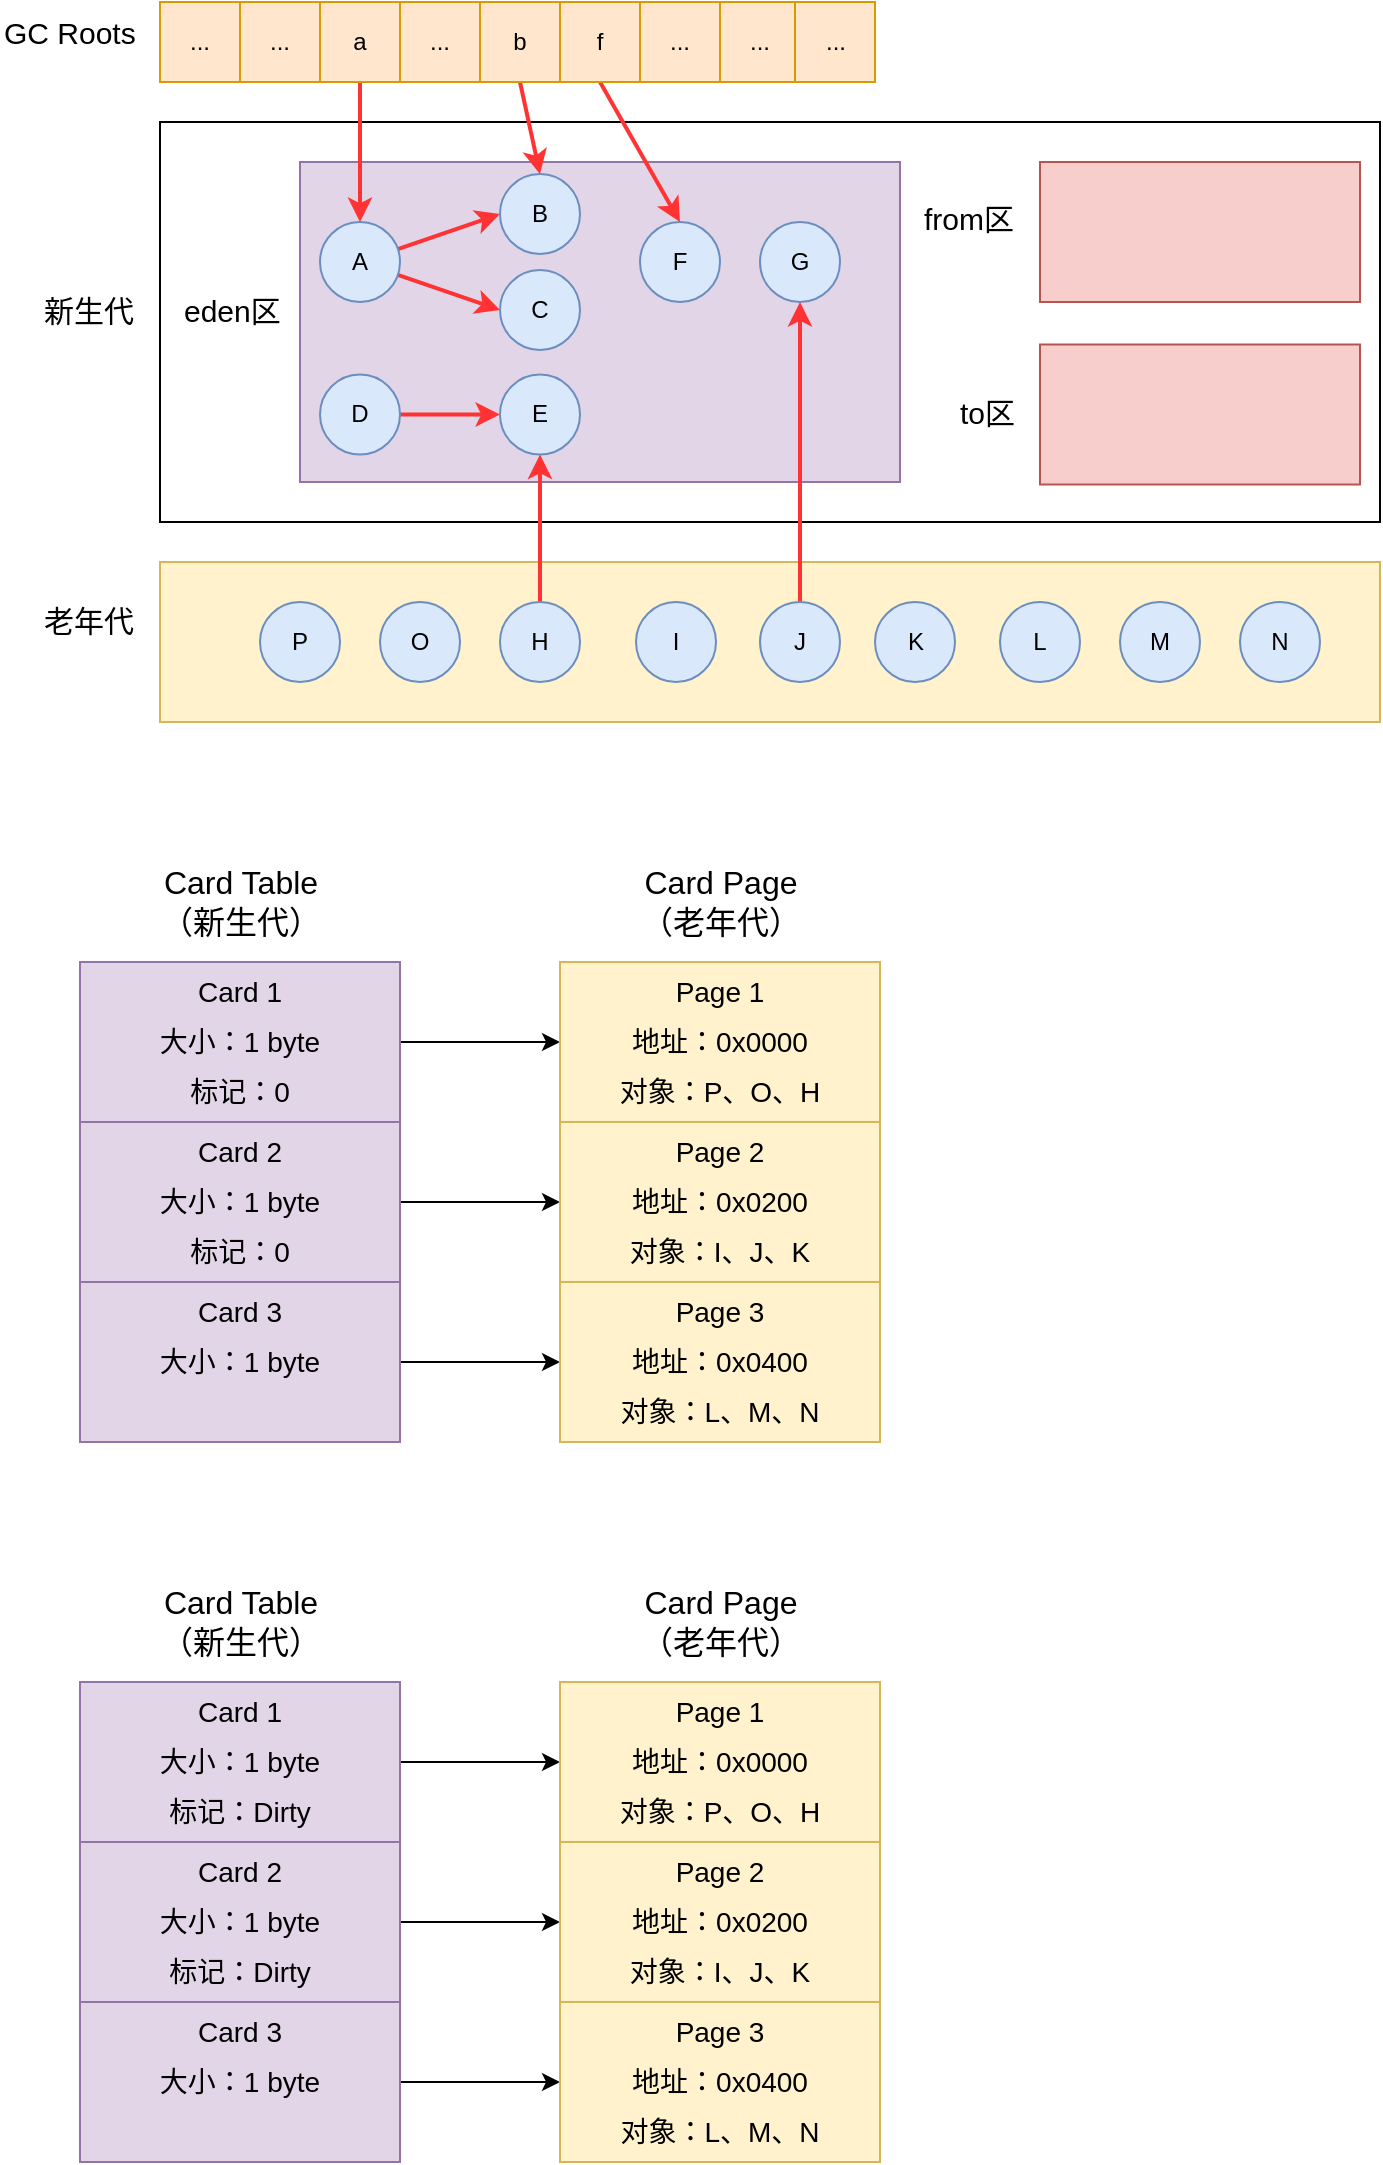 <mxfile version="19.0.1" type="github">
  <diagram id="aEH5jACzizUmpTFPgsy2" name="Page-1">
    <mxGraphModel dx="782" dy="-1902" grid="1" gridSize="10" guides="1" tooltips="1" connect="1" arrows="1" fold="1" page="1" pageScale="1" pageWidth="827" pageHeight="1169" math="0" shadow="0">
      <root>
        <mxCell id="0" />
        <mxCell id="1" parent="0" />
        <mxCell id="94sb1XKq-b2Q2E7zpPsR-17" value="&lt;div style=&quot;text-align: right&quot;&gt;&lt;span style=&quot;font-size: 15px&quot;&gt;老年代&lt;/span&gt;&lt;/div&gt;" style="text;whiteSpace=wrap;html=1;" parent="1" vertex="1">
          <mxGeometry x="60" y="2653.75" width="50" height="32.5" as="geometry" />
        </mxCell>
        <mxCell id="94sb1XKq-b2Q2E7zpPsR-19" value="" style="rounded=0;whiteSpace=wrap;html=1;" parent="1" vertex="1">
          <mxGeometry x="120" y="2420" width="610" height="200" as="geometry" />
        </mxCell>
        <mxCell id="94sb1XKq-b2Q2E7zpPsR-20" value="&lt;div style=&quot;text-align: right&quot;&gt;&lt;span style=&quot;font-size: 15px&quot;&gt;新生代&lt;/span&gt;&lt;/div&gt;" style="text;whiteSpace=wrap;html=1;" parent="1" vertex="1">
          <mxGeometry x="60" y="2498.75" width="50" height="32.5" as="geometry" />
        </mxCell>
        <mxCell id="94sb1XKq-b2Q2E7zpPsR-21" value="&lt;div style=&quot;text-align: right&quot;&gt;&lt;span style=&quot;font-size: 15px&quot;&gt;eden区&lt;/span&gt;&lt;/div&gt;" style="text;whiteSpace=wrap;html=1;" parent="1" vertex="1">
          <mxGeometry x="130" y="2498.75" width="55" height="32.5" as="geometry" />
        </mxCell>
        <mxCell id="94sb1XKq-b2Q2E7zpPsR-30" value="&lt;div style=&quot;text-align: right&quot;&gt;&lt;span style=&quot;font-size: 15px&quot;&gt;from区&lt;/span&gt;&lt;/div&gt;" style="text;whiteSpace=wrap;html=1;" parent="1" vertex="1">
          <mxGeometry x="500" y="2453.13" width="47.5" height="32.5" as="geometry" />
        </mxCell>
        <mxCell id="94sb1XKq-b2Q2E7zpPsR-31" value="&lt;div style=&quot;text-align: right&quot;&gt;&lt;span style=&quot;font-size: 15px&quot;&gt;to区&lt;/span&gt;&lt;/div&gt;" style="text;whiteSpace=wrap;html=1;" parent="1" vertex="1">
          <mxGeometry x="517.5" y="2550" width="30" height="32.5" as="geometry" />
        </mxCell>
        <mxCell id="94sb1XKq-b2Q2E7zpPsR-56" value="" style="rounded=0;whiteSpace=wrap;html=1;fillColor=#fff2cc;strokeColor=#d6b656;" parent="1" vertex="1">
          <mxGeometry x="120" y="2640" width="610" height="80" as="geometry" />
        </mxCell>
        <mxCell id="94sb1XKq-b2Q2E7zpPsR-57" value="" style="rounded=0;whiteSpace=wrap;html=1;fillColor=#f8cecc;strokeColor=#b85450;" parent="1" vertex="1">
          <mxGeometry x="560" y="2440" width="160" height="70" as="geometry" />
        </mxCell>
        <mxCell id="94sb1XKq-b2Q2E7zpPsR-58" value="" style="rounded=0;whiteSpace=wrap;html=1;fillColor=#f8cecc;strokeColor=#b85450;" parent="1" vertex="1">
          <mxGeometry x="560" y="2531.25" width="160" height="70" as="geometry" />
        </mxCell>
        <mxCell id="94sb1XKq-b2Q2E7zpPsR-71" value="" style="rounded=0;whiteSpace=wrap;html=1;fillColor=#e1d5e7;strokeColor=#9673a6;" parent="1" vertex="1">
          <mxGeometry x="190" y="2440" width="300" height="160" as="geometry" />
        </mxCell>
        <mxCell id="94sb1XKq-b2Q2E7zpPsR-75" value="" style="rounded=0;orthogonalLoop=1;jettySize=auto;html=1;strokeColor=#FF3333;strokeWidth=2;entryX=0;entryY=0.5;entryDx=0;entryDy=0;" parent="1" source="94sb1XKq-b2Q2E7zpPsR-73" target="94sb1XKq-b2Q2E7zpPsR-74" edge="1">
          <mxGeometry relative="1" as="geometry" />
        </mxCell>
        <mxCell id="94sb1XKq-b2Q2E7zpPsR-78" style="rounded=0;orthogonalLoop=1;jettySize=auto;html=1;entryX=0;entryY=0.5;entryDx=0;entryDy=0;strokeColor=#FF3333;strokeWidth=2;" parent="1" source="94sb1XKq-b2Q2E7zpPsR-73" target="94sb1XKq-b2Q2E7zpPsR-76" edge="1">
          <mxGeometry relative="1" as="geometry" />
        </mxCell>
        <mxCell id="94sb1XKq-b2Q2E7zpPsR-73" value="A" style="ellipse;whiteSpace=wrap;html=1;aspect=fixed;fillColor=#dae8fc;strokeColor=#6c8ebf;" parent="1" vertex="1">
          <mxGeometry x="200" y="2470" width="40" height="40" as="geometry" />
        </mxCell>
        <mxCell id="94sb1XKq-b2Q2E7zpPsR-74" value="B" style="ellipse;whiteSpace=wrap;html=1;aspect=fixed;fillColor=#dae8fc;strokeColor=#6c8ebf;" parent="1" vertex="1">
          <mxGeometry x="290" y="2446" width="40" height="40" as="geometry" />
        </mxCell>
        <mxCell id="94sb1XKq-b2Q2E7zpPsR-76" value="C" style="ellipse;whiteSpace=wrap;html=1;aspect=fixed;fillColor=#dae8fc;strokeColor=#6c8ebf;" parent="1" vertex="1">
          <mxGeometry x="290" y="2494" width="40" height="40" as="geometry" />
        </mxCell>
        <mxCell id="94sb1XKq-b2Q2E7zpPsR-82" value="" style="edgeStyle=none;rounded=0;orthogonalLoop=1;jettySize=auto;html=1;strokeColor=#FF3333;strokeWidth=2;" parent="1" source="94sb1XKq-b2Q2E7zpPsR-79" target="94sb1XKq-b2Q2E7zpPsR-81" edge="1">
          <mxGeometry relative="1" as="geometry" />
        </mxCell>
        <mxCell id="94sb1XKq-b2Q2E7zpPsR-79" value="D" style="ellipse;whiteSpace=wrap;html=1;aspect=fixed;fillColor=#dae8fc;strokeColor=#6c8ebf;" parent="1" vertex="1">
          <mxGeometry x="200" y="2546.25" width="40" height="40" as="geometry" />
        </mxCell>
        <mxCell id="94sb1XKq-b2Q2E7zpPsR-81" value="E" style="ellipse;whiteSpace=wrap;html=1;aspect=fixed;fillColor=#dae8fc;strokeColor=#6c8ebf;" parent="1" vertex="1">
          <mxGeometry x="290" y="2546.25" width="40" height="40" as="geometry" />
        </mxCell>
        <mxCell id="94sb1XKq-b2Q2E7zpPsR-83" value="F" style="ellipse;whiteSpace=wrap;html=1;aspect=fixed;fillColor=#dae8fc;strokeColor=#6c8ebf;" parent="1" vertex="1">
          <mxGeometry x="360" y="2470" width="40" height="40" as="geometry" />
        </mxCell>
        <mxCell id="94sb1XKq-b2Q2E7zpPsR-84" value="G" style="ellipse;whiteSpace=wrap;html=1;aspect=fixed;fillColor=#dae8fc;strokeColor=#6c8ebf;" parent="1" vertex="1">
          <mxGeometry x="420" y="2470" width="40" height="40" as="geometry" />
        </mxCell>
        <mxCell id="94sb1XKq-b2Q2E7zpPsR-89" value="" style="edgeStyle=none;rounded=0;orthogonalLoop=1;jettySize=auto;html=1;strokeColor=#FF3333;strokeWidth=2;" parent="1" source="94sb1XKq-b2Q2E7zpPsR-85" target="94sb1XKq-b2Q2E7zpPsR-81" edge="1">
          <mxGeometry relative="1" as="geometry" />
        </mxCell>
        <mxCell id="94sb1XKq-b2Q2E7zpPsR-85" value="H" style="ellipse;whiteSpace=wrap;html=1;aspect=fixed;fillColor=#dae8fc;strokeColor=#6c8ebf;" parent="1" vertex="1">
          <mxGeometry x="290" y="2660" width="40" height="40" as="geometry" />
        </mxCell>
        <mxCell id="94sb1XKq-b2Q2E7zpPsR-86" value="I" style="ellipse;whiteSpace=wrap;html=1;aspect=fixed;fillColor=#dae8fc;strokeColor=#6c8ebf;" parent="1" vertex="1">
          <mxGeometry x="358" y="2660" width="40" height="40" as="geometry" />
        </mxCell>
        <mxCell id="94sb1XKq-b2Q2E7zpPsR-91" style="edgeStyle=none;rounded=0;orthogonalLoop=1;jettySize=auto;html=1;strokeColor=#FF3333;strokeWidth=2;entryX=0.5;entryY=1;entryDx=0;entryDy=0;" parent="1" source="94sb1XKq-b2Q2E7zpPsR-87" target="94sb1XKq-b2Q2E7zpPsR-84" edge="1">
          <mxGeometry relative="1" as="geometry" />
        </mxCell>
        <mxCell id="94sb1XKq-b2Q2E7zpPsR-87" value="J" style="ellipse;whiteSpace=wrap;html=1;aspect=fixed;fillColor=#dae8fc;strokeColor=#6c8ebf;" parent="1" vertex="1">
          <mxGeometry x="420" y="2660" width="40" height="40" as="geometry" />
        </mxCell>
        <mxCell id="94sb1XKq-b2Q2E7zpPsR-88" value="K" style="ellipse;whiteSpace=wrap;html=1;aspect=fixed;fillColor=#dae8fc;strokeColor=#6c8ebf;" parent="1" vertex="1">
          <mxGeometry x="477.5" y="2660" width="40" height="40" as="geometry" />
        </mxCell>
        <mxCell id="94sb1XKq-b2Q2E7zpPsR-92" value="&lt;div style=&quot;text-align: right&quot;&gt;&lt;span style=&quot;font-size: 15px&quot;&gt;GC Roots&lt;/span&gt;&lt;/div&gt;" style="text;whiteSpace=wrap;html=1;" parent="1" vertex="1">
          <mxGeometry x="40" y="2360" width="70" height="32.5" as="geometry" />
        </mxCell>
        <mxCell id="94sb1XKq-b2Q2E7zpPsR-99" style="edgeStyle=none;rounded=0;orthogonalLoop=1;jettySize=auto;html=1;entryX=0.5;entryY=0;entryDx=0;entryDy=0;strokeColor=#FF3333;strokeWidth=2;exitX=0.5;exitY=1;exitDx=0;exitDy=0;" parent="1" source="94sb1XKq-b2Q2E7zpPsR-93" target="94sb1XKq-b2Q2E7zpPsR-73" edge="1">
          <mxGeometry relative="1" as="geometry" />
        </mxCell>
        <mxCell id="94sb1XKq-b2Q2E7zpPsR-93" value="a" style="rounded=0;whiteSpace=wrap;html=1;fillColor=#ffe6cc;strokeColor=#d79b00;" parent="1" vertex="1">
          <mxGeometry x="200" y="2360" width="40" height="40" as="geometry" />
        </mxCell>
        <mxCell id="94sb1XKq-b2Q2E7zpPsR-100" style="edgeStyle=none;rounded=0;orthogonalLoop=1;jettySize=auto;html=1;entryX=0.5;entryY=0;entryDx=0;entryDy=0;strokeColor=#FF3333;strokeWidth=2;exitX=0.5;exitY=1;exitDx=0;exitDy=0;" parent="1" source="94sb1XKq-b2Q2E7zpPsR-97" target="94sb1XKq-b2Q2E7zpPsR-74" edge="1">
          <mxGeometry relative="1" as="geometry" />
        </mxCell>
        <mxCell id="94sb1XKq-b2Q2E7zpPsR-97" value="b" style="rounded=0;whiteSpace=wrap;html=1;fillColor=#ffe6cc;strokeColor=#d79b00;" parent="1" vertex="1">
          <mxGeometry x="280" y="2360" width="40" height="40" as="geometry" />
        </mxCell>
        <mxCell id="94sb1XKq-b2Q2E7zpPsR-102" style="edgeStyle=none;rounded=0;orthogonalLoop=1;jettySize=auto;html=1;entryX=0.5;entryY=0;entryDx=0;entryDy=0;strokeColor=#FF3333;strokeWidth=2;exitX=0.5;exitY=1;exitDx=0;exitDy=0;" parent="1" source="94sb1XKq-b2Q2E7zpPsR-98" target="94sb1XKq-b2Q2E7zpPsR-83" edge="1">
          <mxGeometry relative="1" as="geometry" />
        </mxCell>
        <mxCell id="94sb1XKq-b2Q2E7zpPsR-98" value="f" style="rounded=0;whiteSpace=wrap;html=1;fillColor=#ffe6cc;strokeColor=#d79b00;" parent="1" vertex="1">
          <mxGeometry x="320" y="2360" width="40" height="40" as="geometry" />
        </mxCell>
        <mxCell id="94sb1XKq-b2Q2E7zpPsR-103" value="..." style="rounded=0;whiteSpace=wrap;html=1;fillColor=#ffe6cc;strokeColor=#d79b00;" parent="1" vertex="1">
          <mxGeometry x="120" y="2360" width="40" height="40" as="geometry" />
        </mxCell>
        <mxCell id="94sb1XKq-b2Q2E7zpPsR-105" value="..." style="rounded=0;whiteSpace=wrap;html=1;fillColor=#ffe6cc;strokeColor=#d79b00;" parent="1" vertex="1">
          <mxGeometry x="160" y="2360" width="40" height="40" as="geometry" />
        </mxCell>
        <mxCell id="94sb1XKq-b2Q2E7zpPsR-106" value="..." style="rounded=0;whiteSpace=wrap;html=1;fillColor=#ffe6cc;strokeColor=#d79b00;" parent="1" vertex="1">
          <mxGeometry x="360" y="2360" width="40" height="40" as="geometry" />
        </mxCell>
        <mxCell id="94sb1XKq-b2Q2E7zpPsR-107" value="..." style="rounded=0;whiteSpace=wrap;html=1;fillColor=#ffe6cc;strokeColor=#d79b00;" parent="1" vertex="1">
          <mxGeometry x="400" y="2360" width="40" height="40" as="geometry" />
        </mxCell>
        <mxCell id="94sb1XKq-b2Q2E7zpPsR-108" value="..." style="rounded=0;whiteSpace=wrap;html=1;fillColor=#ffe6cc;strokeColor=#d79b00;" parent="1" vertex="1">
          <mxGeometry x="240" y="2360" width="40" height="40" as="geometry" />
        </mxCell>
        <mxCell id="94sb1XKq-b2Q2E7zpPsR-109" value="..." style="rounded=0;whiteSpace=wrap;html=1;fillColor=#ffe6cc;strokeColor=#d79b00;" parent="1" vertex="1">
          <mxGeometry x="437.5" y="2360" width="40" height="40" as="geometry" />
        </mxCell>
        <mxCell id="f14MvPXdAyqc0zy2qjfc-22" value="L&lt;span style=&quot;color: rgba(0 , 0 , 0 , 0) ; font-family: monospace ; font-size: 0px&quot;&gt;%3CmxGraphModel%3E%3Croot%3E%3CmxCell%20id%3D%220%22%2F%3E%3CmxCell%20id%3D%221%22%20parent%3D%220%22%2F%3E%3CmxCell%20id%3D%222%22%20value%3D%22H%22%20style%3D%22ellipse%3BwhiteSpace%3Dwrap%3Bhtml%3D1%3Baspect%3Dfixed%3BfillColor%3D%23dae8fc%3BstrokeColor%3D%236c8ebf%3B%22%20vertex%3D%221%22%20parent%3D%221%22%3E%3CmxGeometry%20x%3D%22290%22%20y%3D%222660%22%20width%3D%2240%22%20height%3D%2240%22%20as%3D%22geometry%22%2F%3E%3C%2FmxCell%3E%3C%2Froot%3E%3C%2FmxGraphModel%3E&lt;/span&gt;" style="ellipse;whiteSpace=wrap;html=1;aspect=fixed;fillColor=#dae8fc;strokeColor=#6c8ebf;" parent="1" vertex="1">
          <mxGeometry x="540" y="2660" width="40" height="40" as="geometry" />
        </mxCell>
        <mxCell id="f14MvPXdAyqc0zy2qjfc-23" value="M" style="ellipse;whiteSpace=wrap;html=1;aspect=fixed;fillColor=#dae8fc;strokeColor=#6c8ebf;" parent="1" vertex="1">
          <mxGeometry x="600" y="2660" width="40" height="40" as="geometry" />
        </mxCell>
        <mxCell id="f14MvPXdAyqc0zy2qjfc-24" value="N" style="ellipse;whiteSpace=wrap;html=1;aspect=fixed;fillColor=#dae8fc;strokeColor=#6c8ebf;" parent="1" vertex="1">
          <mxGeometry x="660" y="2660" width="40" height="40" as="geometry" />
        </mxCell>
        <mxCell id="f14MvPXdAyqc0zy2qjfc-25" value="O" style="ellipse;whiteSpace=wrap;html=1;aspect=fixed;fillColor=#dae8fc;strokeColor=#6c8ebf;" parent="1" vertex="1">
          <mxGeometry x="230" y="2660" width="40" height="40" as="geometry" />
        </mxCell>
        <mxCell id="f14MvPXdAyqc0zy2qjfc-26" value="P" style="ellipse;whiteSpace=wrap;html=1;aspect=fixed;fillColor=#dae8fc;strokeColor=#6c8ebf;" parent="1" vertex="1">
          <mxGeometry x="170" y="2660" width="40" height="40" as="geometry" />
        </mxCell>
        <mxCell id="f14MvPXdAyqc0zy2qjfc-74" style="edgeStyle=orthogonalEdgeStyle;rounded=0;orthogonalLoop=1;jettySize=auto;html=1;entryX=0;entryY=0.5;entryDx=0;entryDy=0;fontSize=14;" parent="1" source="f14MvPXdAyqc0zy2qjfc-1" target="f14MvPXdAyqc0zy2qjfc-28" edge="1">
          <mxGeometry relative="1" as="geometry" />
        </mxCell>
        <mxCell id="f14MvPXdAyqc0zy2qjfc-75" style="edgeStyle=orthogonalEdgeStyle;rounded=0;orthogonalLoop=1;jettySize=auto;html=1;entryX=0;entryY=0.5;entryDx=0;entryDy=0;fontSize=14;" parent="1" source="f14MvPXdAyqc0zy2qjfc-51" target="f14MvPXdAyqc0zy2qjfc-65" edge="1">
          <mxGeometry relative="1" as="geometry" />
        </mxCell>
        <mxCell id="f14MvPXdAyqc0zy2qjfc-76" style="edgeStyle=orthogonalEdgeStyle;rounded=0;orthogonalLoop=1;jettySize=auto;html=1;entryX=0;entryY=0.5;entryDx=0;entryDy=0;fontSize=14;" parent="1" source="f14MvPXdAyqc0zy2qjfc-56" target="f14MvPXdAyqc0zy2qjfc-70" edge="1">
          <mxGeometry relative="1" as="geometry" />
        </mxCell>
        <mxCell id="f14MvPXdAyqc0zy2qjfc-77" value="" style="group" parent="1" vertex="1" connectable="0">
          <mxGeometry x="320" y="2790" width="160" height="290" as="geometry" />
        </mxCell>
        <mxCell id="f14MvPXdAyqc0zy2qjfc-4" value="&lt;font style=&quot;font-size: 16px&quot;&gt;Card Page&lt;br&gt;（老年代）&lt;br&gt;&lt;/font&gt;" style="text;html=1;align=center;verticalAlign=middle;resizable=0;points=[];autosize=1;strokeColor=none;fillColor=none;" parent="f14MvPXdAyqc0zy2qjfc-77" vertex="1">
          <mxGeometry x="30" width="100" height="40" as="geometry" />
        </mxCell>
        <mxCell id="f14MvPXdAyqc0zy2qjfc-63" value="" style="group" parent="f14MvPXdAyqc0zy2qjfc-77" vertex="1" connectable="0">
          <mxGeometry y="50" width="160" height="80" as="geometry" />
        </mxCell>
        <mxCell id="f14MvPXdAyqc0zy2qjfc-28" value="" style="rounded=0;whiteSpace=wrap;html=1;fillColor=#fff2cc;strokeColor=#d6b656;" parent="f14MvPXdAyqc0zy2qjfc-63" vertex="1">
          <mxGeometry width="160" height="80" as="geometry" />
        </mxCell>
        <mxCell id="f14MvPXdAyqc0zy2qjfc-60" value="Page 1" style="text;html=1;strokeColor=none;fillColor=none;align=center;verticalAlign=middle;whiteSpace=wrap;rounded=0;fontSize=14;" parent="f14MvPXdAyqc0zy2qjfc-63" vertex="1">
          <mxGeometry x="50" width="60" height="30" as="geometry" />
        </mxCell>
        <mxCell id="f14MvPXdAyqc0zy2qjfc-61" value="地址：0x0000" style="text;html=1;strokeColor=none;fillColor=none;align=center;verticalAlign=middle;whiteSpace=wrap;rounded=0;fontSize=14;" parent="f14MvPXdAyqc0zy2qjfc-63" vertex="1">
          <mxGeometry x="30" y="25" width="100" height="30" as="geometry" />
        </mxCell>
        <mxCell id="f14MvPXdAyqc0zy2qjfc-62" value="对象：P、O、H" style="text;html=1;strokeColor=none;fillColor=none;align=center;verticalAlign=middle;whiteSpace=wrap;rounded=0;fontSize=14;" parent="f14MvPXdAyqc0zy2qjfc-63" vertex="1">
          <mxGeometry x="15" y="50" width="130" height="30" as="geometry" />
        </mxCell>
        <mxCell id="f14MvPXdAyqc0zy2qjfc-64" value="" style="group;fillColor=#fff2cc;strokeColor=#d6b656;" parent="f14MvPXdAyqc0zy2qjfc-77" vertex="1" connectable="0">
          <mxGeometry y="130" width="160" height="80" as="geometry" />
        </mxCell>
        <mxCell id="f14MvPXdAyqc0zy2qjfc-65" value="" style="rounded=0;whiteSpace=wrap;html=1;fillColor=#fff2cc;strokeColor=#d6b656;" parent="f14MvPXdAyqc0zy2qjfc-64" vertex="1">
          <mxGeometry width="160" height="80" as="geometry" />
        </mxCell>
        <mxCell id="f14MvPXdAyqc0zy2qjfc-66" value="Page 2" style="text;html=1;strokeColor=none;fillColor=none;align=center;verticalAlign=middle;whiteSpace=wrap;rounded=0;fontSize=14;" parent="f14MvPXdAyqc0zy2qjfc-64" vertex="1">
          <mxGeometry x="50" width="60" height="30" as="geometry" />
        </mxCell>
        <mxCell id="f14MvPXdAyqc0zy2qjfc-67" value="地址：0x0200" style="text;html=1;strokeColor=none;fillColor=none;align=center;verticalAlign=middle;whiteSpace=wrap;rounded=0;fontSize=14;" parent="f14MvPXdAyqc0zy2qjfc-64" vertex="1">
          <mxGeometry x="30" y="25" width="100" height="30" as="geometry" />
        </mxCell>
        <mxCell id="f14MvPXdAyqc0zy2qjfc-68" value="对象：I、J、K" style="text;html=1;strokeColor=none;fillColor=none;align=center;verticalAlign=middle;whiteSpace=wrap;rounded=0;fontSize=14;" parent="f14MvPXdAyqc0zy2qjfc-64" vertex="1">
          <mxGeometry x="15" y="50" width="130" height="30" as="geometry" />
        </mxCell>
        <mxCell id="f14MvPXdAyqc0zy2qjfc-69" value="" style="group;fillColor=#fff2cc;strokeColor=#d6b656;" parent="f14MvPXdAyqc0zy2qjfc-77" vertex="1" connectable="0">
          <mxGeometry y="210" width="160" height="80" as="geometry" />
        </mxCell>
        <mxCell id="f14MvPXdAyqc0zy2qjfc-70" value="" style="rounded=0;whiteSpace=wrap;html=1;fillColor=#fff2cc;strokeColor=#d6b656;" parent="f14MvPXdAyqc0zy2qjfc-69" vertex="1">
          <mxGeometry width="160" height="80" as="geometry" />
        </mxCell>
        <mxCell id="f14MvPXdAyqc0zy2qjfc-71" value="Page 3" style="text;html=1;strokeColor=none;fillColor=none;align=center;verticalAlign=middle;whiteSpace=wrap;rounded=0;fontSize=14;" parent="f14MvPXdAyqc0zy2qjfc-69" vertex="1">
          <mxGeometry x="50" width="60" height="30" as="geometry" />
        </mxCell>
        <mxCell id="f14MvPXdAyqc0zy2qjfc-72" value="地址：0x0400" style="text;html=1;strokeColor=none;fillColor=none;align=center;verticalAlign=middle;whiteSpace=wrap;rounded=0;fontSize=14;" parent="f14MvPXdAyqc0zy2qjfc-69" vertex="1">
          <mxGeometry x="30" y="25" width="100" height="30" as="geometry" />
        </mxCell>
        <mxCell id="f14MvPXdAyqc0zy2qjfc-73" value="对象：L、M、N" style="text;html=1;strokeColor=none;fillColor=none;align=center;verticalAlign=middle;whiteSpace=wrap;rounded=0;fontSize=14;" parent="f14MvPXdAyqc0zy2qjfc-69" vertex="1">
          <mxGeometry x="15" y="50" width="130" height="30" as="geometry" />
        </mxCell>
        <mxCell id="f14MvPXdAyqc0zy2qjfc-78" value="" style="group" parent="1" vertex="1" connectable="0">
          <mxGeometry x="80" y="2790" width="160" height="290" as="geometry" />
        </mxCell>
        <mxCell id="f14MvPXdAyqc0zy2qjfc-2" value="&lt;font style=&quot;font-size: 16px&quot;&gt;Card Table&lt;br&gt;（新生代）&lt;br&gt;&lt;/font&gt;" style="text;html=1;align=center;verticalAlign=middle;resizable=0;points=[];autosize=1;strokeColor=none;fillColor=none;" parent="f14MvPXdAyqc0zy2qjfc-78" vertex="1">
          <mxGeometry x="30" width="100" height="40" as="geometry" />
        </mxCell>
        <mxCell id="f14MvPXdAyqc0zy2qjfc-35" value="" style="group;fillColor=#e1d5e7;strokeColor=#9673a6;" parent="f14MvPXdAyqc0zy2qjfc-78" vertex="1" connectable="0">
          <mxGeometry y="50" width="160" height="80" as="geometry" />
        </mxCell>
        <mxCell id="f14MvPXdAyqc0zy2qjfc-1" value="" style="rounded=0;whiteSpace=wrap;html=1;fillColor=#e1d5e7;strokeColor=#9673a6;" parent="f14MvPXdAyqc0zy2qjfc-35" vertex="1">
          <mxGeometry width="160" height="80" as="geometry" />
        </mxCell>
        <mxCell id="f14MvPXdAyqc0zy2qjfc-33" value="Card 1" style="text;html=1;strokeColor=none;fillColor=none;align=center;verticalAlign=middle;whiteSpace=wrap;rounded=0;fontSize=14;" parent="f14MvPXdAyqc0zy2qjfc-35" vertex="1">
          <mxGeometry x="50" width="60" height="30" as="geometry" />
        </mxCell>
        <mxCell id="f14MvPXdAyqc0zy2qjfc-34" value="大小：1 byte" style="text;html=1;strokeColor=none;fillColor=none;align=center;verticalAlign=middle;whiteSpace=wrap;rounded=0;fontSize=14;" parent="f14MvPXdAyqc0zy2qjfc-35" vertex="1">
          <mxGeometry x="30" y="25" width="100" height="30" as="geometry" />
        </mxCell>
        <mxCell id="f14MvPXdAyqc0zy2qjfc-49" value="标记：0" style="text;html=1;strokeColor=none;fillColor=none;align=center;verticalAlign=middle;whiteSpace=wrap;rounded=0;fontSize=14;" parent="f14MvPXdAyqc0zy2qjfc-35" vertex="1">
          <mxGeometry x="30" y="50" width="100" height="30" as="geometry" />
        </mxCell>
        <mxCell id="f14MvPXdAyqc0zy2qjfc-50" value="" style="group;fillColor=#e1d5e7;strokeColor=#9673a6;" parent="f14MvPXdAyqc0zy2qjfc-78" vertex="1" connectable="0">
          <mxGeometry y="130" width="160" height="80" as="geometry" />
        </mxCell>
        <mxCell id="f14MvPXdAyqc0zy2qjfc-51" value="" style="rounded=0;whiteSpace=wrap;html=1;fillColor=#e1d5e7;strokeColor=#9673a6;" parent="f14MvPXdAyqc0zy2qjfc-50" vertex="1">
          <mxGeometry width="160" height="80" as="geometry" />
        </mxCell>
        <mxCell id="f14MvPXdAyqc0zy2qjfc-52" value="Card 2" style="text;html=1;strokeColor=none;fillColor=none;align=center;verticalAlign=middle;whiteSpace=wrap;rounded=0;fontSize=14;" parent="f14MvPXdAyqc0zy2qjfc-50" vertex="1">
          <mxGeometry x="50" width="60" height="30" as="geometry" />
        </mxCell>
        <mxCell id="f14MvPXdAyqc0zy2qjfc-53" value="大小：1 byte" style="text;html=1;strokeColor=none;fillColor=none;align=center;verticalAlign=middle;whiteSpace=wrap;rounded=0;fontSize=14;" parent="f14MvPXdAyqc0zy2qjfc-50" vertex="1">
          <mxGeometry x="30" y="25" width="100" height="30" as="geometry" />
        </mxCell>
        <mxCell id="f14MvPXdAyqc0zy2qjfc-54" value="标记：0" style="text;html=1;strokeColor=none;fillColor=none;align=center;verticalAlign=middle;whiteSpace=wrap;rounded=0;fontSize=14;" parent="f14MvPXdAyqc0zy2qjfc-50" vertex="1">
          <mxGeometry x="30" y="50" width="100" height="30" as="geometry" />
        </mxCell>
        <mxCell id="f14MvPXdAyqc0zy2qjfc-55" value="" style="group" parent="f14MvPXdAyqc0zy2qjfc-78" vertex="1" connectable="0">
          <mxGeometry y="210" width="160" height="80" as="geometry" />
        </mxCell>
        <mxCell id="f14MvPXdAyqc0zy2qjfc-56" value="" style="rounded=0;whiteSpace=wrap;html=1;fillColor=#e1d5e7;strokeColor=#9673a6;" parent="f14MvPXdAyqc0zy2qjfc-55" vertex="1">
          <mxGeometry width="160" height="80" as="geometry" />
        </mxCell>
        <mxCell id="f14MvPXdAyqc0zy2qjfc-57" value="Card 3" style="text;html=1;strokeColor=none;fillColor=none;align=center;verticalAlign=middle;whiteSpace=wrap;rounded=0;fontSize=14;" parent="f14MvPXdAyqc0zy2qjfc-55" vertex="1">
          <mxGeometry x="50" width="60" height="30" as="geometry" />
        </mxCell>
        <mxCell id="f14MvPXdAyqc0zy2qjfc-58" value="大小：1 byte" style="text;html=1;strokeColor=none;fillColor=none;align=center;verticalAlign=middle;whiteSpace=wrap;rounded=0;fontSize=14;" parent="f14MvPXdAyqc0zy2qjfc-55" vertex="1">
          <mxGeometry x="30" y="25" width="100" height="30" as="geometry" />
        </mxCell>
        <mxCell id="xSvHczYuDDQHWOXb2nF4-1" style="edgeStyle=orthogonalEdgeStyle;rounded=0;orthogonalLoop=1;jettySize=auto;html=1;entryX=0;entryY=0.5;entryDx=0;entryDy=0;fontSize=14;" edge="1" parent="1" source="xSvHczYuDDQHWOXb2nF4-24" target="xSvHczYuDDQHWOXb2nF4-7">
          <mxGeometry relative="1" as="geometry" />
        </mxCell>
        <mxCell id="xSvHczYuDDQHWOXb2nF4-2" style="edgeStyle=orthogonalEdgeStyle;rounded=0;orthogonalLoop=1;jettySize=auto;html=1;entryX=0;entryY=0.5;entryDx=0;entryDy=0;fontSize=14;" edge="1" parent="1" source="xSvHczYuDDQHWOXb2nF4-29" target="xSvHczYuDDQHWOXb2nF4-12">
          <mxGeometry relative="1" as="geometry" />
        </mxCell>
        <mxCell id="xSvHczYuDDQHWOXb2nF4-3" style="edgeStyle=orthogonalEdgeStyle;rounded=0;orthogonalLoop=1;jettySize=auto;html=1;entryX=0;entryY=0.5;entryDx=0;entryDy=0;fontSize=14;" edge="1" parent="1" source="xSvHczYuDDQHWOXb2nF4-34" target="xSvHczYuDDQHWOXb2nF4-17">
          <mxGeometry relative="1" as="geometry" />
        </mxCell>
        <mxCell id="xSvHczYuDDQHWOXb2nF4-4" value="" style="group" vertex="1" connectable="0" parent="1">
          <mxGeometry x="320" y="3150" width="160" height="290" as="geometry" />
        </mxCell>
        <mxCell id="xSvHczYuDDQHWOXb2nF4-5" value="&lt;font style=&quot;font-size: 16px&quot;&gt;Card Page&lt;br&gt;（老年代）&lt;br&gt;&lt;/font&gt;" style="text;html=1;align=center;verticalAlign=middle;resizable=0;points=[];autosize=1;strokeColor=none;fillColor=none;" vertex="1" parent="xSvHczYuDDQHWOXb2nF4-4">
          <mxGeometry x="30" width="100" height="40" as="geometry" />
        </mxCell>
        <mxCell id="xSvHczYuDDQHWOXb2nF4-6" value="" style="group" vertex="1" connectable="0" parent="xSvHczYuDDQHWOXb2nF4-4">
          <mxGeometry y="50" width="160" height="80" as="geometry" />
        </mxCell>
        <mxCell id="xSvHczYuDDQHWOXb2nF4-7" value="" style="rounded=0;whiteSpace=wrap;html=1;fillColor=#fff2cc;strokeColor=#d6b656;" vertex="1" parent="xSvHczYuDDQHWOXb2nF4-6">
          <mxGeometry width="160" height="80" as="geometry" />
        </mxCell>
        <mxCell id="xSvHczYuDDQHWOXb2nF4-8" value="Page 1" style="text;html=1;strokeColor=none;fillColor=none;align=center;verticalAlign=middle;whiteSpace=wrap;rounded=0;fontSize=14;" vertex="1" parent="xSvHczYuDDQHWOXb2nF4-6">
          <mxGeometry x="50" width="60" height="30" as="geometry" />
        </mxCell>
        <mxCell id="xSvHczYuDDQHWOXb2nF4-9" value="地址：0x0000" style="text;html=1;strokeColor=none;fillColor=none;align=center;verticalAlign=middle;whiteSpace=wrap;rounded=0;fontSize=14;" vertex="1" parent="xSvHczYuDDQHWOXb2nF4-6">
          <mxGeometry x="30" y="25" width="100" height="30" as="geometry" />
        </mxCell>
        <mxCell id="xSvHczYuDDQHWOXb2nF4-10" value="对象：P、O、H" style="text;html=1;strokeColor=none;fillColor=none;align=center;verticalAlign=middle;whiteSpace=wrap;rounded=0;fontSize=14;" vertex="1" parent="xSvHczYuDDQHWOXb2nF4-6">
          <mxGeometry x="15" y="50" width="130" height="30" as="geometry" />
        </mxCell>
        <mxCell id="xSvHczYuDDQHWOXb2nF4-11" value="" style="group;fillColor=#fff2cc;strokeColor=#d6b656;" vertex="1" connectable="0" parent="xSvHczYuDDQHWOXb2nF4-4">
          <mxGeometry y="130" width="160" height="80" as="geometry" />
        </mxCell>
        <mxCell id="xSvHczYuDDQHWOXb2nF4-12" value="" style="rounded=0;whiteSpace=wrap;html=1;fillColor=#fff2cc;strokeColor=#d6b656;" vertex="1" parent="xSvHczYuDDQHWOXb2nF4-11">
          <mxGeometry width="160" height="80" as="geometry" />
        </mxCell>
        <mxCell id="xSvHczYuDDQHWOXb2nF4-13" value="Page 2" style="text;html=1;strokeColor=none;fillColor=none;align=center;verticalAlign=middle;whiteSpace=wrap;rounded=0;fontSize=14;" vertex="1" parent="xSvHczYuDDQHWOXb2nF4-11">
          <mxGeometry x="50" width="60" height="30" as="geometry" />
        </mxCell>
        <mxCell id="xSvHczYuDDQHWOXb2nF4-14" value="地址：0x0200" style="text;html=1;strokeColor=none;fillColor=none;align=center;verticalAlign=middle;whiteSpace=wrap;rounded=0;fontSize=14;" vertex="1" parent="xSvHczYuDDQHWOXb2nF4-11">
          <mxGeometry x="30" y="25" width="100" height="30" as="geometry" />
        </mxCell>
        <mxCell id="xSvHczYuDDQHWOXb2nF4-15" value="对象：I、J、K" style="text;html=1;strokeColor=none;fillColor=none;align=center;verticalAlign=middle;whiteSpace=wrap;rounded=0;fontSize=14;" vertex="1" parent="xSvHczYuDDQHWOXb2nF4-11">
          <mxGeometry x="15" y="50" width="130" height="30" as="geometry" />
        </mxCell>
        <mxCell id="xSvHczYuDDQHWOXb2nF4-16" value="" style="group;fillColor=#fff2cc;strokeColor=#d6b656;" vertex="1" connectable="0" parent="xSvHczYuDDQHWOXb2nF4-4">
          <mxGeometry y="210" width="160" height="80" as="geometry" />
        </mxCell>
        <mxCell id="xSvHczYuDDQHWOXb2nF4-17" value="" style="rounded=0;whiteSpace=wrap;html=1;fillColor=#fff2cc;strokeColor=#d6b656;" vertex="1" parent="xSvHczYuDDQHWOXb2nF4-16">
          <mxGeometry width="160" height="80" as="geometry" />
        </mxCell>
        <mxCell id="xSvHczYuDDQHWOXb2nF4-18" value="Page 3" style="text;html=1;strokeColor=none;fillColor=none;align=center;verticalAlign=middle;whiteSpace=wrap;rounded=0;fontSize=14;" vertex="1" parent="xSvHczYuDDQHWOXb2nF4-16">
          <mxGeometry x="50" width="60" height="30" as="geometry" />
        </mxCell>
        <mxCell id="xSvHczYuDDQHWOXb2nF4-19" value="地址：0x0400" style="text;html=1;strokeColor=none;fillColor=none;align=center;verticalAlign=middle;whiteSpace=wrap;rounded=0;fontSize=14;" vertex="1" parent="xSvHczYuDDQHWOXb2nF4-16">
          <mxGeometry x="30" y="25" width="100" height="30" as="geometry" />
        </mxCell>
        <mxCell id="xSvHczYuDDQHWOXb2nF4-20" value="对象：L、M、N" style="text;html=1;strokeColor=none;fillColor=none;align=center;verticalAlign=middle;whiteSpace=wrap;rounded=0;fontSize=14;" vertex="1" parent="xSvHczYuDDQHWOXb2nF4-16">
          <mxGeometry x="15" y="50" width="130" height="30" as="geometry" />
        </mxCell>
        <mxCell id="xSvHczYuDDQHWOXb2nF4-21" value="" style="group" vertex="1" connectable="0" parent="1">
          <mxGeometry x="80" y="3150" width="160" height="290" as="geometry" />
        </mxCell>
        <mxCell id="xSvHczYuDDQHWOXb2nF4-22" value="&lt;font style=&quot;font-size: 16px&quot;&gt;Card Table&lt;br&gt;（新生代）&lt;br&gt;&lt;/font&gt;" style="text;html=1;align=center;verticalAlign=middle;resizable=0;points=[];autosize=1;strokeColor=none;fillColor=none;" vertex="1" parent="xSvHczYuDDQHWOXb2nF4-21">
          <mxGeometry x="30" width="100" height="40" as="geometry" />
        </mxCell>
        <mxCell id="xSvHczYuDDQHWOXb2nF4-23" value="" style="group;fillColor=#e1d5e7;strokeColor=#9673a6;" vertex="1" connectable="0" parent="xSvHczYuDDQHWOXb2nF4-21">
          <mxGeometry y="50" width="160" height="80" as="geometry" />
        </mxCell>
        <mxCell id="xSvHczYuDDQHWOXb2nF4-24" value="" style="rounded=0;whiteSpace=wrap;html=1;fillColor=#e1d5e7;strokeColor=#9673a6;" vertex="1" parent="xSvHczYuDDQHWOXb2nF4-23">
          <mxGeometry width="160" height="80" as="geometry" />
        </mxCell>
        <mxCell id="xSvHczYuDDQHWOXb2nF4-25" value="Card 1" style="text;html=1;strokeColor=none;fillColor=none;align=center;verticalAlign=middle;whiteSpace=wrap;rounded=0;fontSize=14;" vertex="1" parent="xSvHczYuDDQHWOXb2nF4-23">
          <mxGeometry x="50" width="60" height="30" as="geometry" />
        </mxCell>
        <mxCell id="xSvHczYuDDQHWOXb2nF4-26" value="大小：1 byte" style="text;html=1;strokeColor=none;fillColor=none;align=center;verticalAlign=middle;whiteSpace=wrap;rounded=0;fontSize=14;" vertex="1" parent="xSvHczYuDDQHWOXb2nF4-23">
          <mxGeometry x="30" y="25" width="100" height="30" as="geometry" />
        </mxCell>
        <mxCell id="xSvHczYuDDQHWOXb2nF4-27" value="标记：Dirty" style="text;html=1;strokeColor=none;fillColor=none;align=center;verticalAlign=middle;whiteSpace=wrap;rounded=0;fontSize=14;" vertex="1" parent="xSvHczYuDDQHWOXb2nF4-23">
          <mxGeometry x="30" y="50" width="100" height="30" as="geometry" />
        </mxCell>
        <mxCell id="xSvHczYuDDQHWOXb2nF4-28" value="" style="group;fillColor=#e1d5e7;strokeColor=#9673a6;" vertex="1" connectable="0" parent="xSvHczYuDDQHWOXb2nF4-21">
          <mxGeometry y="130" width="160" height="80" as="geometry" />
        </mxCell>
        <mxCell id="xSvHczYuDDQHWOXb2nF4-29" value="" style="rounded=0;whiteSpace=wrap;html=1;fillColor=#e1d5e7;strokeColor=#9673a6;" vertex="1" parent="xSvHczYuDDQHWOXb2nF4-28">
          <mxGeometry width="160" height="80" as="geometry" />
        </mxCell>
        <mxCell id="xSvHczYuDDQHWOXb2nF4-30" value="Card 2" style="text;html=1;strokeColor=none;fillColor=none;align=center;verticalAlign=middle;whiteSpace=wrap;rounded=0;fontSize=14;" vertex="1" parent="xSvHczYuDDQHWOXb2nF4-28">
          <mxGeometry x="50" width="60" height="30" as="geometry" />
        </mxCell>
        <mxCell id="xSvHczYuDDQHWOXb2nF4-31" value="大小：1 byte" style="text;html=1;strokeColor=none;fillColor=none;align=center;verticalAlign=middle;whiteSpace=wrap;rounded=0;fontSize=14;" vertex="1" parent="xSvHczYuDDQHWOXb2nF4-28">
          <mxGeometry x="30" y="25" width="100" height="30" as="geometry" />
        </mxCell>
        <mxCell id="xSvHczYuDDQHWOXb2nF4-32" value="标记：Dirty" style="text;html=1;strokeColor=none;fillColor=none;align=center;verticalAlign=middle;whiteSpace=wrap;rounded=0;fontSize=14;" vertex="1" parent="xSvHczYuDDQHWOXb2nF4-28">
          <mxGeometry x="30" y="50" width="100" height="30" as="geometry" />
        </mxCell>
        <mxCell id="xSvHczYuDDQHWOXb2nF4-33" value="" style="group" vertex="1" connectable="0" parent="xSvHczYuDDQHWOXb2nF4-21">
          <mxGeometry y="210" width="160" height="80" as="geometry" />
        </mxCell>
        <mxCell id="xSvHczYuDDQHWOXb2nF4-34" value="" style="rounded=0;whiteSpace=wrap;html=1;fillColor=#e1d5e7;strokeColor=#9673a6;" vertex="1" parent="xSvHczYuDDQHWOXb2nF4-33">
          <mxGeometry width="160" height="80" as="geometry" />
        </mxCell>
        <mxCell id="xSvHczYuDDQHWOXb2nF4-35" value="Card 3" style="text;html=1;strokeColor=none;fillColor=none;align=center;verticalAlign=middle;whiteSpace=wrap;rounded=0;fontSize=14;" vertex="1" parent="xSvHczYuDDQHWOXb2nF4-33">
          <mxGeometry x="50" width="60" height="30" as="geometry" />
        </mxCell>
        <mxCell id="xSvHczYuDDQHWOXb2nF4-36" value="大小：1 byte" style="text;html=1;strokeColor=none;fillColor=none;align=center;verticalAlign=middle;whiteSpace=wrap;rounded=0;fontSize=14;" vertex="1" parent="xSvHczYuDDQHWOXb2nF4-33">
          <mxGeometry x="30" y="25" width="100" height="30" as="geometry" />
        </mxCell>
      </root>
    </mxGraphModel>
  </diagram>
</mxfile>
